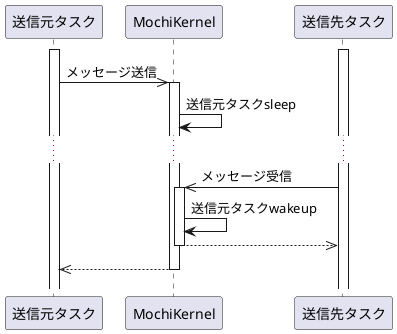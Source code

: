 @startuml

participant "送信元タスク" as src
participant "MochiKernel"  as kernel
participant "送信先タスク" as dst

activate src
activate dst

||10||
src ->> kernel: メッセージ送信
activate kernel

kernel -> kernel: 送信元タスクsleep
...

kernel <<- dst: メッセージ受信
activate kernel

kernel -> kernel: 送信元タスクwakeup
kernel -->> dst:
deactivate kernel

||10||

src <<-- kernel:
deactivate kernel

||10||

@enduml
